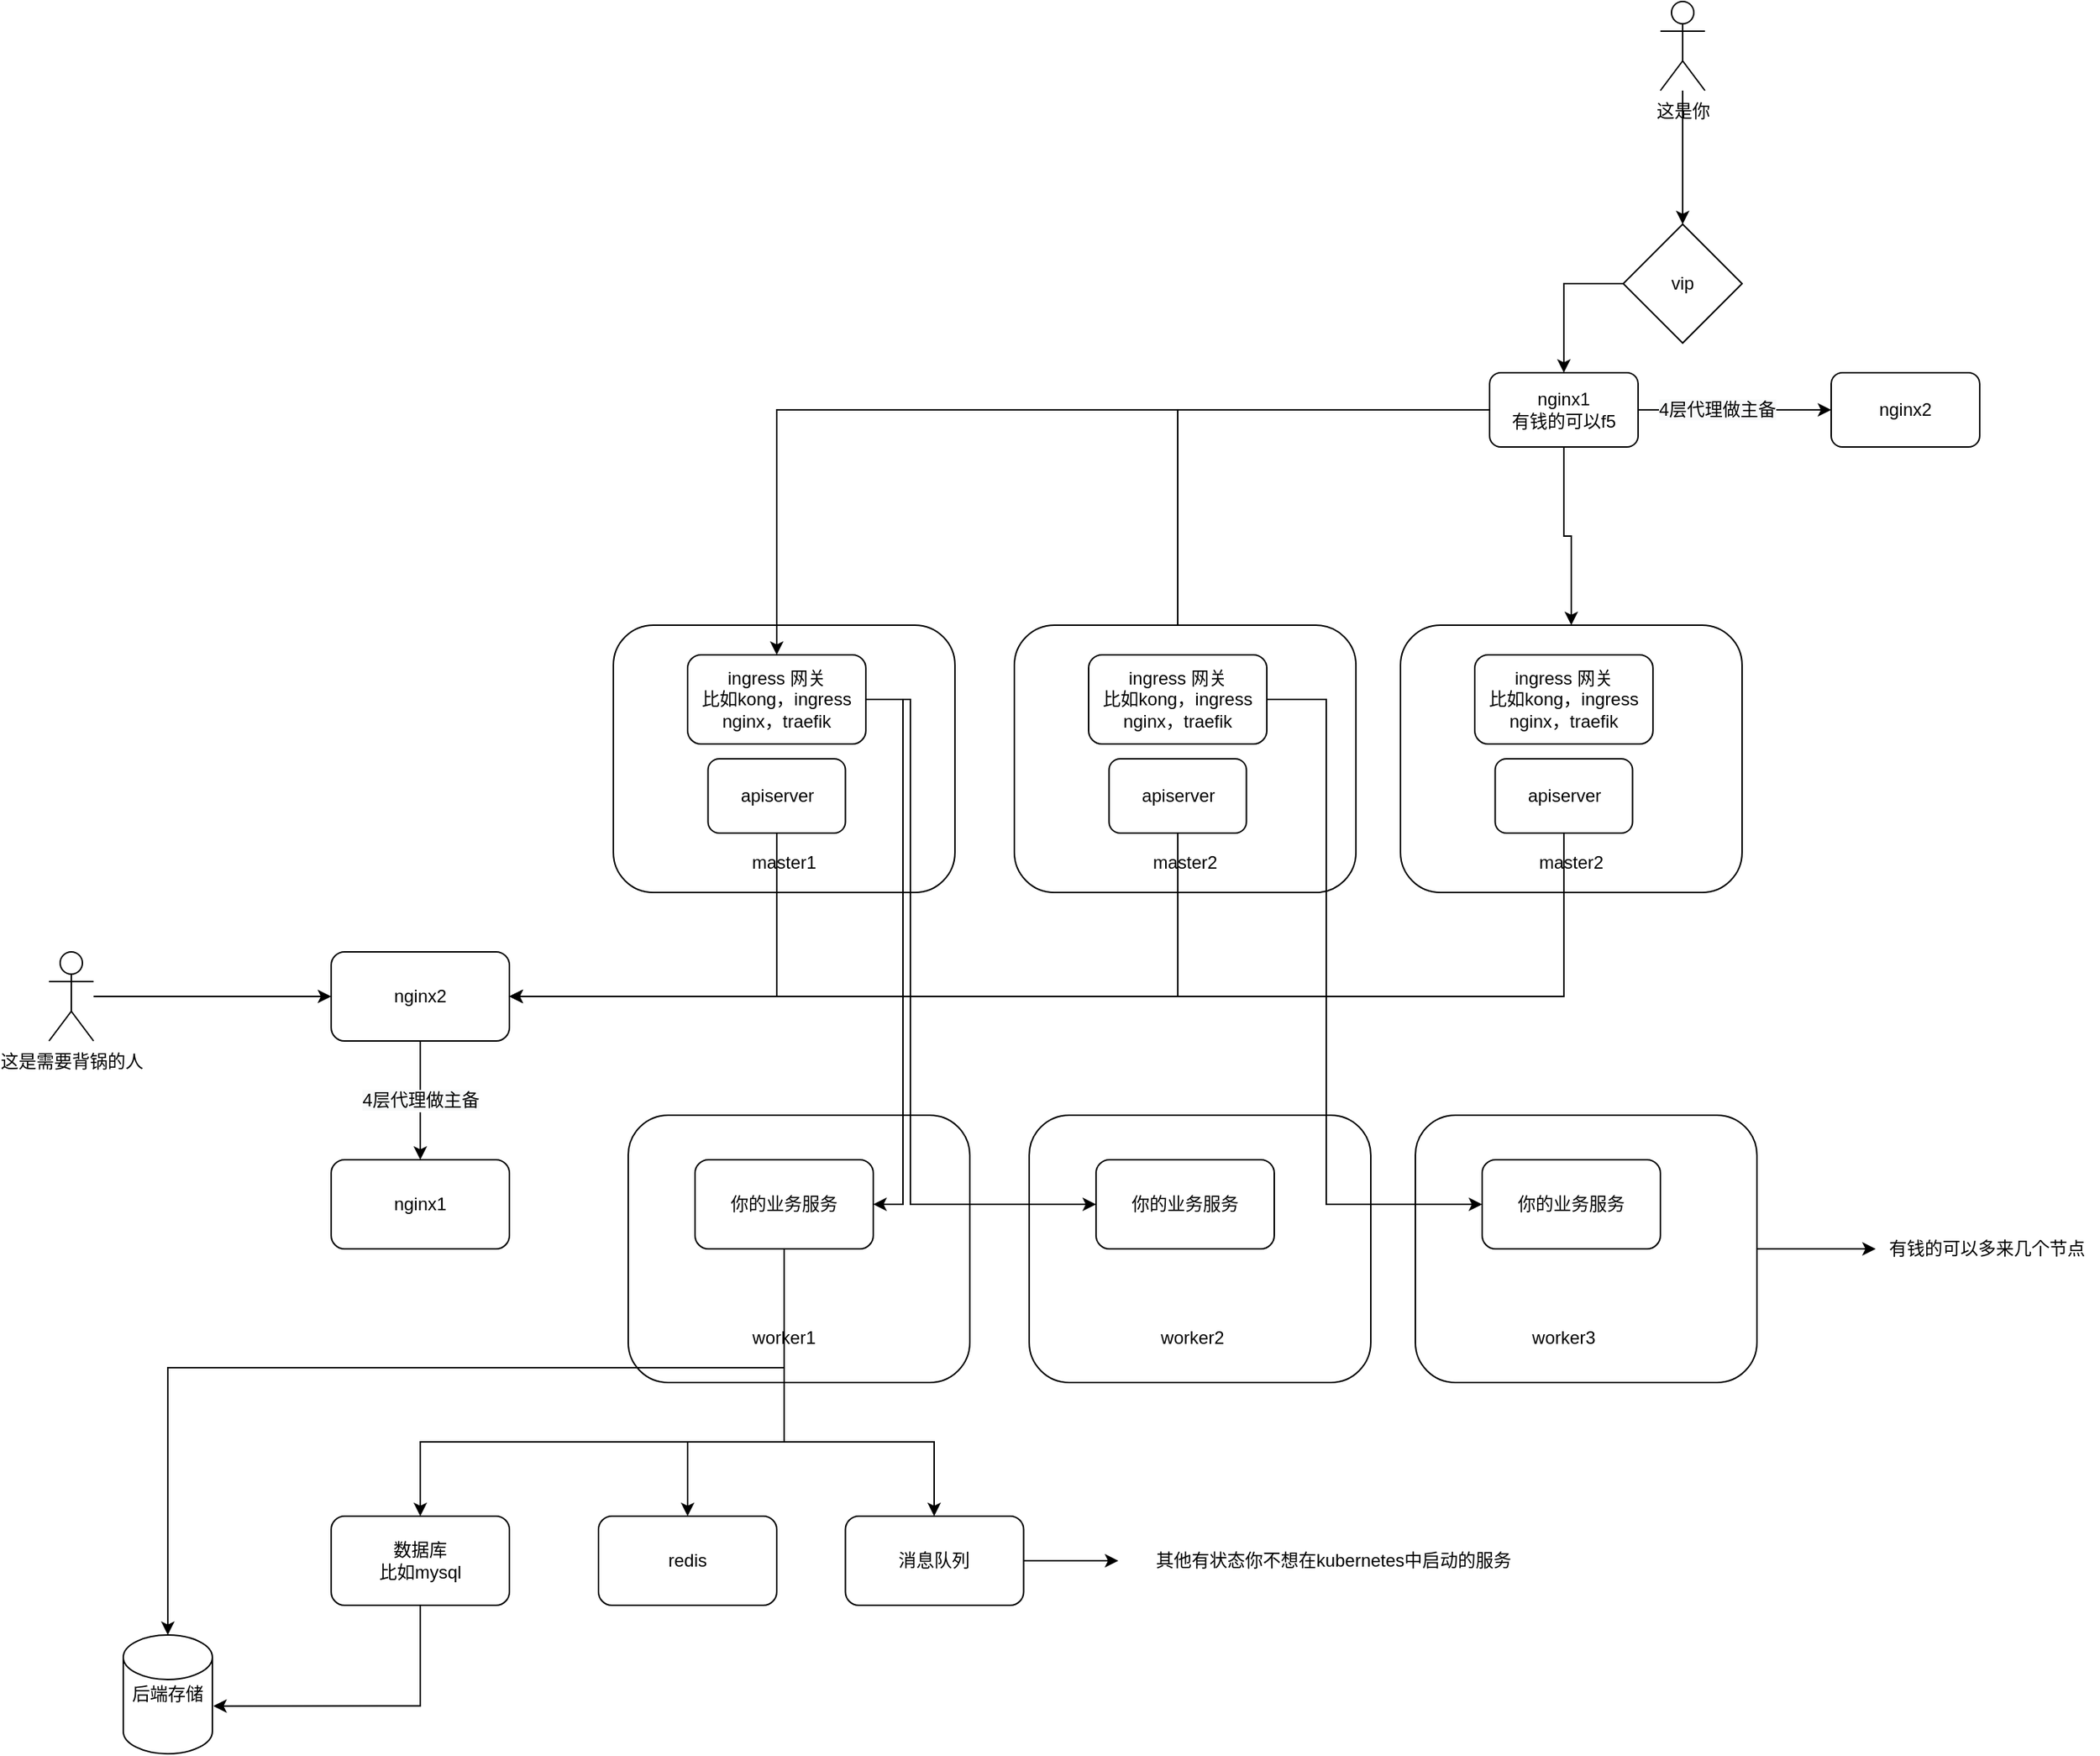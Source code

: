 <mxfile version="13.6.5" type="device"><diagram id="K69xVJlZkQrfZCVFKaWd" name="第 1 页"><mxGraphModel dx="3530" dy="2540" grid="1" gridSize="10" guides="1" tooltips="1" connect="1" arrows="1" fold="1" page="1" pageScale="1" pageWidth="827" pageHeight="1169" math="0" shadow="0"><root><mxCell id="0"/><mxCell id="1" parent="0"/><mxCell id="4N7UDjDq3KzuG_teQP-b-40" value="" style="rounded=1;whiteSpace=wrap;html=1;" vertex="1" parent="1"><mxGeometry x="170" y="620" width="230" height="180" as="geometry"/></mxCell><mxCell id="4N7UDjDq3KzuG_teQP-b-38" value="" style="rounded=1;whiteSpace=wrap;html=1;" vertex="1" parent="1"><mxGeometry x="-90" y="620" width="230" height="180" as="geometry"/></mxCell><mxCell id="4N7UDjDq3KzuG_teQP-b-35" value="" style="rounded=1;whiteSpace=wrap;html=1;" vertex="1" parent="1"><mxGeometry x="-360" y="620" width="230" height="180" as="geometry"/></mxCell><mxCell id="4N7UDjDq3KzuG_teQP-b-12" value="" style="rounded=1;whiteSpace=wrap;html=1;" vertex="1" parent="1"><mxGeometry x="-370" y="290" width="230" height="180" as="geometry"/></mxCell><mxCell id="4N7UDjDq3KzuG_teQP-b-10" style="edgeStyle=orthogonalEdgeStyle;rounded=0;orthogonalLoop=1;jettySize=auto;html=1;entryX=0;entryY=0.5;entryDx=0;entryDy=0;" edge="1" parent="1" source="4N7UDjDq3KzuG_teQP-b-1" target="4N7UDjDq3KzuG_teQP-b-3"><mxGeometry relative="1" as="geometry"/></mxCell><mxCell id="4N7UDjDq3KzuG_teQP-b-11" value="&lt;span style=&quot;font-size: 12px ; background-color: rgb(248 , 249 , 250)&quot;&gt;4层代理做主备&lt;/span&gt;" style="edgeLabel;html=1;align=center;verticalAlign=middle;resizable=0;points=[];" vertex="1" connectable="0" parent="4N7UDjDq3KzuG_teQP-b-10"><mxGeometry x="-0.192" relative="1" as="geometry"><mxPoint as="offset"/></mxGeometry></mxCell><mxCell id="4N7UDjDq3KzuG_teQP-b-14" style="edgeStyle=orthogonalEdgeStyle;rounded=0;orthogonalLoop=1;jettySize=auto;html=1;" edge="1" parent="1" source="4N7UDjDq3KzuG_teQP-b-1" target="4N7UDjDq3KzuG_teQP-b-13"><mxGeometry relative="1" as="geometry"/></mxCell><mxCell id="4N7UDjDq3KzuG_teQP-b-21" style="edgeStyle=orthogonalEdgeStyle;rounded=0;orthogonalLoop=1;jettySize=auto;html=1;entryX=0.5;entryY=0;entryDx=0;entryDy=0;" edge="1" parent="1" source="4N7UDjDq3KzuG_teQP-b-1" target="4N7UDjDq3KzuG_teQP-b-18"><mxGeometry relative="1" as="geometry"/></mxCell><mxCell id="4N7UDjDq3KzuG_teQP-b-26" style="edgeStyle=orthogonalEdgeStyle;rounded=0;orthogonalLoop=1;jettySize=auto;html=1;" edge="1" parent="1" source="4N7UDjDq3KzuG_teQP-b-1" target="4N7UDjDq3KzuG_teQP-b-22"><mxGeometry relative="1" as="geometry"/></mxCell><mxCell id="4N7UDjDq3KzuG_teQP-b-1" value="nginx1&lt;br&gt;有钱的可以f5" style="rounded=1;whiteSpace=wrap;html=1;" vertex="1" parent="1"><mxGeometry x="220" y="120" width="100" height="50" as="geometry"/></mxCell><mxCell id="4N7UDjDq3KzuG_teQP-b-3" value="&lt;span&gt;nginx2&lt;/span&gt;" style="rounded=1;whiteSpace=wrap;html=1;" vertex="1" parent="1"><mxGeometry x="450" y="120" width="100" height="50" as="geometry"/></mxCell><mxCell id="4N7UDjDq3KzuG_teQP-b-5" style="edgeStyle=orthogonalEdgeStyle;rounded=0;orthogonalLoop=1;jettySize=auto;html=1;" edge="1" parent="1" source="4N7UDjDq3KzuG_teQP-b-4" target="4N7UDjDq3KzuG_teQP-b-1"><mxGeometry relative="1" as="geometry"><Array as="points"><mxPoint x="270" y="60"/></Array></mxGeometry></mxCell><mxCell id="4N7UDjDq3KzuG_teQP-b-4" value="vip" style="rhombus;whiteSpace=wrap;html=1;" vertex="1" parent="1"><mxGeometry x="310" y="20" width="80" height="80" as="geometry"/></mxCell><mxCell id="4N7UDjDq3KzuG_teQP-b-8" style="edgeStyle=orthogonalEdgeStyle;rounded=0;orthogonalLoop=1;jettySize=auto;html=1;entryX=0.5;entryY=0;entryDx=0;entryDy=0;" edge="1" parent="1" source="4N7UDjDq3KzuG_teQP-b-7" target="4N7UDjDq3KzuG_teQP-b-4"><mxGeometry relative="1" as="geometry"/></mxCell><mxCell id="4N7UDjDq3KzuG_teQP-b-7" value="这是你" style="shape=umlActor;verticalLabelPosition=bottom;verticalAlign=top;html=1;outlineConnect=0;" vertex="1" parent="1"><mxGeometry x="335" y="-130" width="30" height="60" as="geometry"/></mxCell><mxCell id="4N7UDjDq3KzuG_teQP-b-37" style="edgeStyle=orthogonalEdgeStyle;rounded=0;orthogonalLoop=1;jettySize=auto;html=1;entryX=1;entryY=0.5;entryDx=0;entryDy=0;" edge="1" parent="1" source="4N7UDjDq3KzuG_teQP-b-13" target="4N7UDjDq3KzuG_teQP-b-36"><mxGeometry relative="1" as="geometry"><Array as="points"><mxPoint x="-175" y="340"/><mxPoint x="-175" y="680"/></Array></mxGeometry></mxCell><mxCell id="4N7UDjDq3KzuG_teQP-b-42" style="edgeStyle=orthogonalEdgeStyle;rounded=0;orthogonalLoop=1;jettySize=auto;html=1;entryX=0;entryY=0.5;entryDx=0;entryDy=0;" edge="1" parent="1" source="4N7UDjDq3KzuG_teQP-b-13" target="4N7UDjDq3KzuG_teQP-b-39"><mxGeometry relative="1" as="geometry"><Array as="points"><mxPoint x="-170" y="340"/><mxPoint x="-170" y="680"/></Array></mxGeometry></mxCell><mxCell id="4N7UDjDq3KzuG_teQP-b-13" value="ingress 网关&lt;br&gt;比如kong，ingress nginx，traefik" style="rounded=1;whiteSpace=wrap;html=1;" vertex="1" parent="1"><mxGeometry x="-320" y="310" width="120" height="60" as="geometry"/></mxCell><mxCell id="4N7UDjDq3KzuG_teQP-b-15" value="master1" style="text;html=1;strokeColor=none;fillColor=none;align=center;verticalAlign=middle;whiteSpace=wrap;rounded=0;" vertex="1" parent="1"><mxGeometry x="-275" y="440" width="40" height="20" as="geometry"/></mxCell><mxCell id="4N7UDjDq3KzuG_teQP-b-29" style="edgeStyle=orthogonalEdgeStyle;rounded=0;orthogonalLoop=1;jettySize=auto;html=1;entryX=1;entryY=0.5;entryDx=0;entryDy=0;" edge="1" parent="1" source="4N7UDjDq3KzuG_teQP-b-16" target="4N7UDjDq3KzuG_teQP-b-28"><mxGeometry relative="1" as="geometry"><Array as="points"><mxPoint x="-260" y="540"/></Array></mxGeometry></mxCell><mxCell id="4N7UDjDq3KzuG_teQP-b-16" value="apiserver" style="rounded=1;whiteSpace=wrap;html=1;" vertex="1" parent="1"><mxGeometry x="-306.25" y="380" width="92.5" height="50" as="geometry"/></mxCell><mxCell id="4N7UDjDq3KzuG_teQP-b-17" value="" style="rounded=1;whiteSpace=wrap;html=1;" vertex="1" parent="1"><mxGeometry x="-100" y="290" width="230" height="180" as="geometry"/></mxCell><mxCell id="4N7UDjDq3KzuG_teQP-b-43" style="edgeStyle=orthogonalEdgeStyle;rounded=0;orthogonalLoop=1;jettySize=auto;html=1;entryX=0;entryY=0.5;entryDx=0;entryDy=0;" edge="1" parent="1" source="4N7UDjDq3KzuG_teQP-b-18" target="4N7UDjDq3KzuG_teQP-b-41"><mxGeometry relative="1" as="geometry"><Array as="points"><mxPoint x="110" y="340"/><mxPoint x="110" y="680"/></Array></mxGeometry></mxCell><mxCell id="4N7UDjDq3KzuG_teQP-b-18" value="ingress 网关&lt;br&gt;比如kong，ingress nginx，traefik" style="rounded=1;whiteSpace=wrap;html=1;" vertex="1" parent="1"><mxGeometry x="-50" y="310" width="120" height="60" as="geometry"/></mxCell><mxCell id="4N7UDjDq3KzuG_teQP-b-19" value="master2" style="text;html=1;strokeColor=none;fillColor=none;align=center;verticalAlign=middle;whiteSpace=wrap;rounded=0;" vertex="1" parent="1"><mxGeometry x="-5" y="440" width="40" height="20" as="geometry"/></mxCell><mxCell id="4N7UDjDq3KzuG_teQP-b-30" style="edgeStyle=orthogonalEdgeStyle;rounded=0;orthogonalLoop=1;jettySize=auto;html=1;entryX=1;entryY=0.5;entryDx=0;entryDy=0;" edge="1" parent="1" source="4N7UDjDq3KzuG_teQP-b-20" target="4N7UDjDq3KzuG_teQP-b-28"><mxGeometry relative="1" as="geometry"><Array as="points"><mxPoint x="10" y="540"/></Array></mxGeometry></mxCell><mxCell id="4N7UDjDq3KzuG_teQP-b-20" value="apiserver" style="rounded=1;whiteSpace=wrap;html=1;" vertex="1" parent="1"><mxGeometry x="-36.25" y="380" width="92.5" height="50" as="geometry"/></mxCell><mxCell id="4N7UDjDq3KzuG_teQP-b-22" value="" style="rounded=1;whiteSpace=wrap;html=1;" vertex="1" parent="1"><mxGeometry x="160" y="290" width="230" height="180" as="geometry"/></mxCell><mxCell id="4N7UDjDq3KzuG_teQP-b-23" value="ingress 网关&lt;br&gt;比如kong，ingress nginx，traefik" style="rounded=1;whiteSpace=wrap;html=1;" vertex="1" parent="1"><mxGeometry x="210" y="310" width="120" height="60" as="geometry"/></mxCell><mxCell id="4N7UDjDq3KzuG_teQP-b-24" value="master2" style="text;html=1;strokeColor=none;fillColor=none;align=center;verticalAlign=middle;whiteSpace=wrap;rounded=0;" vertex="1" parent="1"><mxGeometry x="255" y="440" width="40" height="20" as="geometry"/></mxCell><mxCell id="4N7UDjDq3KzuG_teQP-b-31" style="edgeStyle=orthogonalEdgeStyle;rounded=0;orthogonalLoop=1;jettySize=auto;html=1;entryX=1;entryY=0.5;entryDx=0;entryDy=0;" edge="1" parent="1" source="4N7UDjDq3KzuG_teQP-b-25" target="4N7UDjDq3KzuG_teQP-b-28"><mxGeometry relative="1" as="geometry"><Array as="points"><mxPoint x="270" y="540"/></Array></mxGeometry></mxCell><mxCell id="4N7UDjDq3KzuG_teQP-b-25" value="apiserver" style="rounded=1;whiteSpace=wrap;html=1;" vertex="1" parent="1"><mxGeometry x="223.75" y="380" width="92.5" height="50" as="geometry"/></mxCell><mxCell id="4N7UDjDq3KzuG_teQP-b-27" value="nginx1" style="rounded=1;whiteSpace=wrap;html=1;" vertex="1" parent="1"><mxGeometry x="-560" y="650" width="120" height="60" as="geometry"/></mxCell><mxCell id="4N7UDjDq3KzuG_teQP-b-32" value="&lt;meta charset=&quot;utf-8&quot;&gt;&lt;span style=&quot;color: rgb(0, 0, 0); font-family: helvetica; font-size: 12px; font-style: normal; font-weight: 400; letter-spacing: normal; text-align: center; text-indent: 0px; text-transform: none; word-spacing: 0px; background-color: rgb(248, 249, 250); display: inline; float: none;&quot;&gt;4层代理做主备&lt;/span&gt;" style="edgeStyle=orthogonalEdgeStyle;rounded=0;orthogonalLoop=1;jettySize=auto;html=1;entryX=0.5;entryY=0;entryDx=0;entryDy=0;" edge="1" parent="1" source="4N7UDjDq3KzuG_teQP-b-28" target="4N7UDjDq3KzuG_teQP-b-27"><mxGeometry relative="1" as="geometry"/></mxCell><mxCell id="4N7UDjDq3KzuG_teQP-b-28" value="nginx2" style="rounded=1;whiteSpace=wrap;html=1;" vertex="1" parent="1"><mxGeometry x="-560" y="510" width="120" height="60" as="geometry"/></mxCell><mxCell id="4N7UDjDq3KzuG_teQP-b-34" style="edgeStyle=orthogonalEdgeStyle;rounded=0;orthogonalLoop=1;jettySize=auto;html=1;entryX=0;entryY=0.5;entryDx=0;entryDy=0;" edge="1" parent="1" source="4N7UDjDq3KzuG_teQP-b-33" target="4N7UDjDq3KzuG_teQP-b-28"><mxGeometry relative="1" as="geometry"/></mxCell><mxCell id="4N7UDjDq3KzuG_teQP-b-33" value="这是需要背锅的人" style="shape=umlActor;verticalLabelPosition=bottom;verticalAlign=top;html=1;outlineConnect=0;" vertex="1" parent="1"><mxGeometry x="-750" y="510" width="30" height="60" as="geometry"/></mxCell><mxCell id="4N7UDjDq3KzuG_teQP-b-53" style="edgeStyle=orthogonalEdgeStyle;rounded=0;orthogonalLoop=1;jettySize=auto;html=1;" edge="1" parent="1" source="4N7UDjDq3KzuG_teQP-b-36" target="4N7UDjDq3KzuG_teQP-b-49"><mxGeometry relative="1" as="geometry"><Array as="points"><mxPoint x="-255" y="840"/><mxPoint x="-500" y="840"/></Array></mxGeometry></mxCell><mxCell id="4N7UDjDq3KzuG_teQP-b-54" style="edgeStyle=orthogonalEdgeStyle;rounded=0;orthogonalLoop=1;jettySize=auto;html=1;" edge="1" parent="1" source="4N7UDjDq3KzuG_teQP-b-36" target="4N7UDjDq3KzuG_teQP-b-50"><mxGeometry relative="1" as="geometry"><Array as="points"><mxPoint x="-255" y="840"/><mxPoint x="-320" y="840"/></Array></mxGeometry></mxCell><mxCell id="4N7UDjDq3KzuG_teQP-b-55" style="edgeStyle=orthogonalEdgeStyle;rounded=0;orthogonalLoop=1;jettySize=auto;html=1;" edge="1" parent="1" source="4N7UDjDq3KzuG_teQP-b-36" target="4N7UDjDq3KzuG_teQP-b-51"><mxGeometry relative="1" as="geometry"><Array as="points"><mxPoint x="-255" y="840"/><mxPoint x="-154" y="840"/></Array></mxGeometry></mxCell><mxCell id="4N7UDjDq3KzuG_teQP-b-59" style="edgeStyle=orthogonalEdgeStyle;rounded=0;orthogonalLoop=1;jettySize=auto;html=1;" edge="1" parent="1" source="4N7UDjDq3KzuG_teQP-b-36" target="4N7UDjDq3KzuG_teQP-b-57"><mxGeometry relative="1" as="geometry"><Array as="points"><mxPoint x="-255" y="790"/><mxPoint x="-670" y="790"/></Array></mxGeometry></mxCell><mxCell id="4N7UDjDq3KzuG_teQP-b-36" value="你的业务服务" style="rounded=1;whiteSpace=wrap;html=1;" vertex="1" parent="1"><mxGeometry x="-315" y="650" width="120" height="60" as="geometry"/></mxCell><mxCell id="4N7UDjDq3KzuG_teQP-b-39" value="你的业务服务" style="rounded=1;whiteSpace=wrap;html=1;" vertex="1" parent="1"><mxGeometry x="-45" y="650" width="120" height="60" as="geometry"/></mxCell><mxCell id="4N7UDjDq3KzuG_teQP-b-41" value="你的业务服务" style="rounded=1;whiteSpace=wrap;html=1;" vertex="1" parent="1"><mxGeometry x="215" y="650" width="120" height="60" as="geometry"/></mxCell><mxCell id="4N7UDjDq3KzuG_teQP-b-44" value="worker1" style="text;html=1;strokeColor=none;fillColor=none;align=center;verticalAlign=middle;whiteSpace=wrap;rounded=0;" vertex="1" parent="1"><mxGeometry x="-275" y="760" width="40" height="20" as="geometry"/></mxCell><mxCell id="4N7UDjDq3KzuG_teQP-b-45" value="worker2" style="text;html=1;strokeColor=none;fillColor=none;align=center;verticalAlign=middle;whiteSpace=wrap;rounded=0;" vertex="1" parent="1"><mxGeometry y="760" width="40" height="20" as="geometry"/></mxCell><mxCell id="4N7UDjDq3KzuG_teQP-b-46" value="worker3" style="text;html=1;strokeColor=none;fillColor=none;align=center;verticalAlign=middle;whiteSpace=wrap;rounded=0;" vertex="1" parent="1"><mxGeometry x="250" y="760" width="40" height="20" as="geometry"/></mxCell><mxCell id="4N7UDjDq3KzuG_teQP-b-47" value="有钱的可以多来几个节点" style="text;html=1;strokeColor=none;fillColor=none;align=center;verticalAlign=middle;whiteSpace=wrap;rounded=0;" vertex="1" parent="1"><mxGeometry x="480" y="700" width="150" height="20" as="geometry"/></mxCell><mxCell id="4N7UDjDq3KzuG_teQP-b-48" value="" style="edgeStyle=orthogonalEdgeStyle;rounded=0;orthogonalLoop=1;jettySize=auto;html=1;" edge="1" parent="1" source="4N7UDjDq3KzuG_teQP-b-40" target="4N7UDjDq3KzuG_teQP-b-47"><mxGeometry relative="1" as="geometry"/></mxCell><mxCell id="4N7UDjDq3KzuG_teQP-b-58" style="edgeStyle=orthogonalEdgeStyle;rounded=0;orthogonalLoop=1;jettySize=auto;html=1;entryX=1.01;entryY=0.598;entryDx=0;entryDy=0;entryPerimeter=0;" edge="1" parent="1" source="4N7UDjDq3KzuG_teQP-b-49" target="4N7UDjDq3KzuG_teQP-b-57"><mxGeometry relative="1" as="geometry"><Array as="points"><mxPoint x="-500" y="1018"/></Array></mxGeometry></mxCell><mxCell id="4N7UDjDq3KzuG_teQP-b-49" value="数据库&lt;br&gt;比如mysql" style="rounded=1;whiteSpace=wrap;html=1;" vertex="1" parent="1"><mxGeometry x="-560" y="890" width="120" height="60" as="geometry"/></mxCell><mxCell id="4N7UDjDq3KzuG_teQP-b-50" value="redis&lt;span style=&quot;color: rgba(0 , 0 , 0 , 0) ; font-family: monospace ; font-size: 0px&quot;&gt;%3CmxGraphModel%3E%3Croot%3E%3CmxCell%20id%3D%220%22%2F%3E%3CmxCell%20id%3D%221%22%20parent%3D%220%22%2F%3E%3CmxCell%20id%3D%222%22%20value%3D%22worker1%22%20style%3D%22text%3Bhtml%3D1%3BstrokeColor%3Dnone%3BfillColor%3Dnone%3Balign%3Dcenter%3BverticalAlign%3Dmiddle%3BwhiteSpace%3Dwrap%3Brounded%3D0%3B%22%20vertex%3D%221%22%20parent%3D%221%22%3E%3CmxGeometry%20y%3D%22760%22%20width%3D%2240%22%20height%3D%2220%22%20as%3D%22geometry%22%2F%3E%3C%2FmxCell%3E%3C%2Froot%3E%3C%2FmxGraphModel%3E&lt;/span&gt;" style="rounded=1;whiteSpace=wrap;html=1;" vertex="1" parent="1"><mxGeometry x="-380" y="890" width="120" height="60" as="geometry"/></mxCell><mxCell id="4N7UDjDq3KzuG_teQP-b-56" style="edgeStyle=orthogonalEdgeStyle;rounded=0;orthogonalLoop=1;jettySize=auto;html=1;" edge="1" parent="1" source="4N7UDjDq3KzuG_teQP-b-51" target="4N7UDjDq3KzuG_teQP-b-52"><mxGeometry relative="1" as="geometry"/></mxCell><mxCell id="4N7UDjDq3KzuG_teQP-b-51" value="消息队列" style="rounded=1;whiteSpace=wrap;html=1;" vertex="1" parent="1"><mxGeometry x="-213.75" y="890" width="120" height="60" as="geometry"/></mxCell><mxCell id="4N7UDjDq3KzuG_teQP-b-52" value="其他有状态你不想在kubernetes中启动的服务" style="text;html=1;strokeColor=none;fillColor=none;align=center;verticalAlign=middle;whiteSpace=wrap;rounded=0;" vertex="1" parent="1"><mxGeometry x="-30" y="910" width="290" height="20" as="geometry"/></mxCell><mxCell id="4N7UDjDq3KzuG_teQP-b-57" value="后端存储" style="shape=cylinder2;whiteSpace=wrap;html=1;boundedLbl=1;backgroundOutline=1;size=15;" vertex="1" parent="1"><mxGeometry x="-700" y="970" width="60" height="80" as="geometry"/></mxCell></root></mxGraphModel></diagram></mxfile>